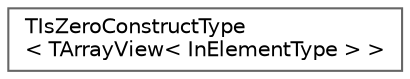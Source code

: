 digraph "Graphical Class Hierarchy"
{
 // INTERACTIVE_SVG=YES
 // LATEX_PDF_SIZE
  bgcolor="transparent";
  edge [fontname=Helvetica,fontsize=10,labelfontname=Helvetica,labelfontsize=10];
  node [fontname=Helvetica,fontsize=10,shape=box,height=0.2,width=0.4];
  rankdir="LR";
  Node0 [id="Node000000",label="TIsZeroConstructType\l\< TArrayView\< InElementType \> \>",height=0.2,width=0.4,color="grey40", fillcolor="white", style="filled",URL="$db/d29/structTIsZeroConstructType_3_01TArrayView_3_01InElementType_01_4_01_4.html",tooltip=" "];
}
